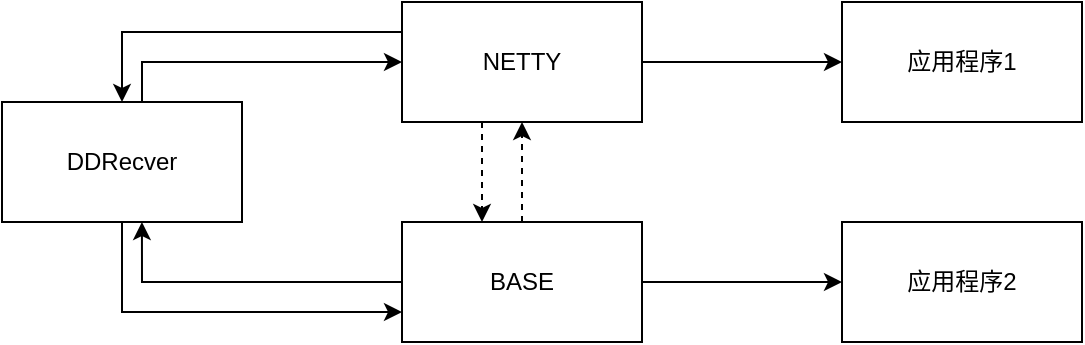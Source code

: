 <mxfile version="21.1.1" type="github">
  <diagram name="Page-1" id="Yi5D_klU178Z7CBe3SHp">
    <mxGraphModel dx="794" dy="438" grid="1" gridSize="10" guides="1" tooltips="1" connect="1" arrows="1" fold="1" page="1" pageScale="1" pageWidth="827" pageHeight="1169" math="0" shadow="0">
      <root>
        <mxCell id="0" />
        <mxCell id="1" parent="0" />
        <mxCell id="OOwBg0azoeFxXeYlkbG1-6" style="edgeStyle=orthogonalEdgeStyle;rounded=0;orthogonalLoop=1;jettySize=auto;html=1;exitX=0.5;exitY=0;exitDx=0;exitDy=0;entryX=0;entryY=0.5;entryDx=0;entryDy=0;" edge="1" parent="1" source="OOwBg0azoeFxXeYlkbG1-2" target="OOwBg0azoeFxXeYlkbG1-4">
          <mxGeometry relative="1" as="geometry">
            <Array as="points">
              <mxPoint x="190" y="250" />
              <mxPoint x="190" y="230" />
            </Array>
          </mxGeometry>
        </mxCell>
        <mxCell id="OOwBg0azoeFxXeYlkbG1-10" style="edgeStyle=orthogonalEdgeStyle;rounded=0;orthogonalLoop=1;jettySize=auto;html=1;entryX=0;entryY=0.75;entryDx=0;entryDy=0;" edge="1" parent="1" source="OOwBg0azoeFxXeYlkbG1-2" target="OOwBg0azoeFxXeYlkbG1-3">
          <mxGeometry relative="1" as="geometry">
            <Array as="points">
              <mxPoint x="180" y="355" />
            </Array>
          </mxGeometry>
        </mxCell>
        <mxCell id="OOwBg0azoeFxXeYlkbG1-2" value="DDRecver" style="rounded=0;whiteSpace=wrap;html=1;" vertex="1" parent="1">
          <mxGeometry x="120" y="250" width="120" height="60" as="geometry" />
        </mxCell>
        <mxCell id="OOwBg0azoeFxXeYlkbG1-11" style="edgeStyle=orthogonalEdgeStyle;rounded=0;orthogonalLoop=1;jettySize=auto;html=1;entryX=0.583;entryY=1;entryDx=0;entryDy=0;entryPerimeter=0;" edge="1" parent="1" source="OOwBg0azoeFxXeYlkbG1-3" target="OOwBg0azoeFxXeYlkbG1-2">
          <mxGeometry relative="1" as="geometry" />
        </mxCell>
        <mxCell id="OOwBg0azoeFxXeYlkbG1-17" style="edgeStyle=orthogonalEdgeStyle;rounded=0;orthogonalLoop=1;jettySize=auto;html=1;entryX=0;entryY=0.5;entryDx=0;entryDy=0;" edge="1" parent="1" source="OOwBg0azoeFxXeYlkbG1-3" target="OOwBg0azoeFxXeYlkbG1-16">
          <mxGeometry relative="1" as="geometry" />
        </mxCell>
        <mxCell id="OOwBg0azoeFxXeYlkbG1-18" style="edgeStyle=orthogonalEdgeStyle;rounded=0;orthogonalLoop=1;jettySize=auto;html=1;entryX=0.5;entryY=1;entryDx=0;entryDy=0;dashed=1;" edge="1" parent="1" source="OOwBg0azoeFxXeYlkbG1-3" target="OOwBg0azoeFxXeYlkbG1-4">
          <mxGeometry relative="1" as="geometry" />
        </mxCell>
        <mxCell id="OOwBg0azoeFxXeYlkbG1-3" value="BASE" style="rounded=0;whiteSpace=wrap;html=1;" vertex="1" parent="1">
          <mxGeometry x="320" y="310" width="120" height="60" as="geometry" />
        </mxCell>
        <mxCell id="OOwBg0azoeFxXeYlkbG1-8" style="edgeStyle=orthogonalEdgeStyle;rounded=0;orthogonalLoop=1;jettySize=auto;html=1;exitX=0;exitY=0.25;exitDx=0;exitDy=0;entryX=0.5;entryY=0;entryDx=0;entryDy=0;" edge="1" parent="1" source="OOwBg0azoeFxXeYlkbG1-4" target="OOwBg0azoeFxXeYlkbG1-2">
          <mxGeometry relative="1" as="geometry" />
        </mxCell>
        <mxCell id="OOwBg0azoeFxXeYlkbG1-13" style="edgeStyle=orthogonalEdgeStyle;rounded=0;orthogonalLoop=1;jettySize=auto;html=1;dashed=1;" edge="1" parent="1" source="OOwBg0azoeFxXeYlkbG1-4">
          <mxGeometry relative="1" as="geometry">
            <mxPoint x="360" y="310" as="targetPoint" />
            <Array as="points">
              <mxPoint x="360" y="310" />
            </Array>
          </mxGeometry>
        </mxCell>
        <mxCell id="OOwBg0azoeFxXeYlkbG1-15" style="edgeStyle=orthogonalEdgeStyle;rounded=0;orthogonalLoop=1;jettySize=auto;html=1;entryX=0;entryY=0.5;entryDx=0;entryDy=0;" edge="1" parent="1" source="OOwBg0azoeFxXeYlkbG1-4" target="OOwBg0azoeFxXeYlkbG1-14">
          <mxGeometry relative="1" as="geometry" />
        </mxCell>
        <mxCell id="OOwBg0azoeFxXeYlkbG1-4" value="NETTY" style="rounded=0;whiteSpace=wrap;html=1;" vertex="1" parent="1">
          <mxGeometry x="320" y="200" width="120" height="60" as="geometry" />
        </mxCell>
        <mxCell id="OOwBg0azoeFxXeYlkbG1-14" value="应用程序1" style="rounded=0;whiteSpace=wrap;html=1;" vertex="1" parent="1">
          <mxGeometry x="540" y="200" width="120" height="60" as="geometry" />
        </mxCell>
        <mxCell id="OOwBg0azoeFxXeYlkbG1-16" value="应用程序2" style="rounded=0;whiteSpace=wrap;html=1;" vertex="1" parent="1">
          <mxGeometry x="540" y="310" width="120" height="60" as="geometry" />
        </mxCell>
      </root>
    </mxGraphModel>
  </diagram>
</mxfile>
